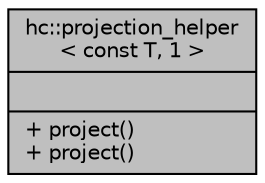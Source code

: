 digraph "hc::projection_helper&lt; const T, 1 &gt;"
{
  edge [fontname="Helvetica",fontsize="10",labelfontname="Helvetica",labelfontsize="10"];
  node [fontname="Helvetica",fontsize="10",shape=record];
  Node1 [label="{hc::projection_helper\l\< const T, 1 \>\n||+ project()\l+ project()\l}",height=0.2,width=0.4,color="black", fillcolor="grey75", style="filled", fontcolor="black"];
}
